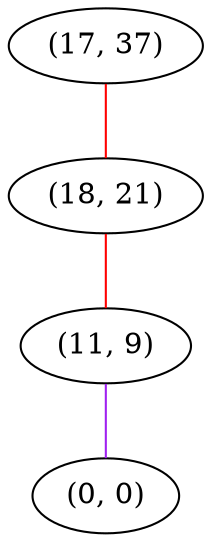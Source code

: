 graph "" {
"(17, 37)";
"(18, 21)";
"(11, 9)";
"(0, 0)";
"(17, 37)" -- "(18, 21)"  [color=red, key=0, weight=1];
"(18, 21)" -- "(11, 9)"  [color=red, key=0, weight=1];
"(11, 9)" -- "(0, 0)"  [color=purple, key=0, weight=4];
}
